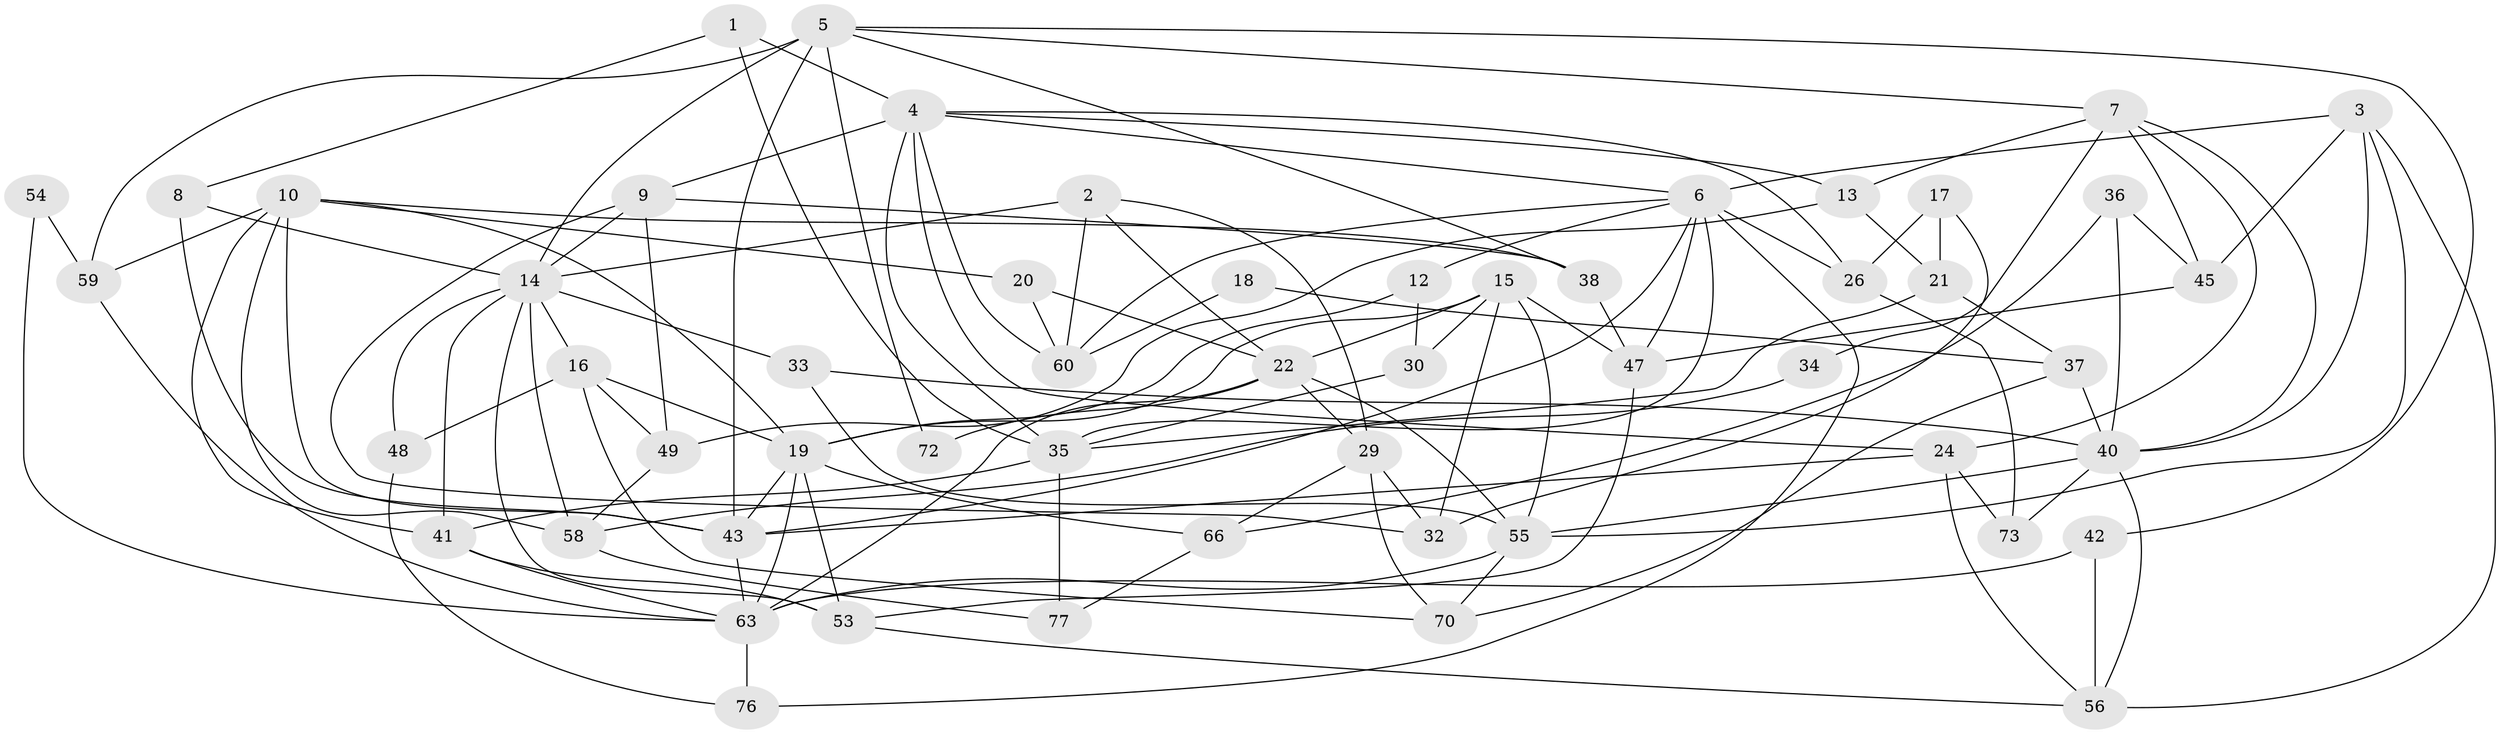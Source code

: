 // original degree distribution, {3: 0.3076923076923077, 5: 0.16666666666666666, 6: 0.1282051282051282, 4: 0.2692307692307692, 2: 0.10256410256410256, 7: 0.01282051282051282, 8: 0.01282051282051282}
// Generated by graph-tools (version 1.1) at 2025/11/02/27/25 16:11:19]
// undirected, 54 vertices, 128 edges
graph export_dot {
graph [start="1"]
  node [color=gray90,style=filled];
  1 [super="+46"];
  2;
  3;
  4 [super="+11"];
  5 [super="+28"];
  6 [super="+57"];
  7 [super="+50"];
  8 [super="+27"];
  9 [super="+25"];
  10 [super="+74"];
  12;
  13 [super="+23"];
  14 [super="+71"];
  15;
  16 [super="+51"];
  17;
  18;
  19 [super="+44"];
  20;
  21;
  22 [super="+31"];
  24 [super="+62"];
  26;
  29 [super="+39"];
  30;
  32;
  33;
  34;
  35 [super="+52"];
  36;
  37 [super="+75"];
  38;
  40 [super="+61"];
  41 [super="+64"];
  42;
  43 [super="+69"];
  45;
  47;
  48;
  49;
  53 [super="+67"];
  54;
  55 [super="+78"];
  56;
  58;
  59;
  60 [super="+65"];
  63 [super="+68"];
  66;
  70;
  72;
  73;
  76;
  77;
  1 -- 4;
  1 -- 35;
  1 -- 8;
  2 -- 60 [weight=2];
  2 -- 14;
  2 -- 29;
  2 -- 22;
  3 -- 56;
  3 -- 40;
  3 -- 45;
  3 -- 6;
  3 -- 55;
  4 -- 9;
  4 -- 26;
  4 -- 60;
  4 -- 35 [weight=2];
  4 -- 13;
  4 -- 6;
  4 -- 24;
  5 -- 14;
  5 -- 59;
  5 -- 72;
  5 -- 38;
  5 -- 7;
  5 -- 42;
  5 -- 43;
  6 -- 12;
  6 -- 60;
  6 -- 76;
  6 -- 43;
  6 -- 35;
  6 -- 26;
  6 -- 47;
  7 -- 45;
  7 -- 24;
  7 -- 34;
  7 -- 40;
  7 -- 13;
  8 -- 14;
  8 -- 43 [weight=2];
  9 -- 38;
  9 -- 14;
  9 -- 32;
  9 -- 49;
  10 -- 20;
  10 -- 58;
  10 -- 38;
  10 -- 41;
  10 -- 43;
  10 -- 59;
  10 -- 19;
  12 -- 19;
  12 -- 30;
  13 -- 49;
  13 -- 21;
  14 -- 53;
  14 -- 16;
  14 -- 33;
  14 -- 48;
  14 -- 58;
  14 -- 41;
  15 -- 55;
  15 -- 47;
  15 -- 19;
  15 -- 30;
  15 -- 32;
  15 -- 22;
  16 -- 49;
  16 -- 70;
  16 -- 48;
  16 -- 19;
  17 -- 32;
  17 -- 26;
  17 -- 21;
  18 -- 60;
  18 -- 37;
  19 -- 66;
  19 -- 63;
  19 -- 43;
  19 -- 53;
  20 -- 60;
  20 -- 22;
  21 -- 35;
  21 -- 37;
  22 -- 72;
  22 -- 63;
  22 -- 29;
  22 -- 55;
  24 -- 56;
  24 -- 73;
  24 -- 43;
  26 -- 73;
  29 -- 70;
  29 -- 32;
  29 -- 66;
  30 -- 35;
  33 -- 55;
  33 -- 40;
  34 -- 58;
  35 -- 41;
  35 -- 77;
  36 -- 66;
  36 -- 45;
  36 -- 40;
  37 -- 40;
  37 -- 70;
  38 -- 47;
  40 -- 55;
  40 -- 73;
  40 -- 56;
  41 -- 63;
  41 -- 53;
  42 -- 56;
  42 -- 63;
  43 -- 63;
  45 -- 47;
  47 -- 53;
  48 -- 76;
  49 -- 58;
  53 -- 56;
  54 -- 59;
  54 -- 63;
  55 -- 70;
  55 -- 63;
  58 -- 77;
  59 -- 63;
  63 -- 76;
  66 -- 77;
}
